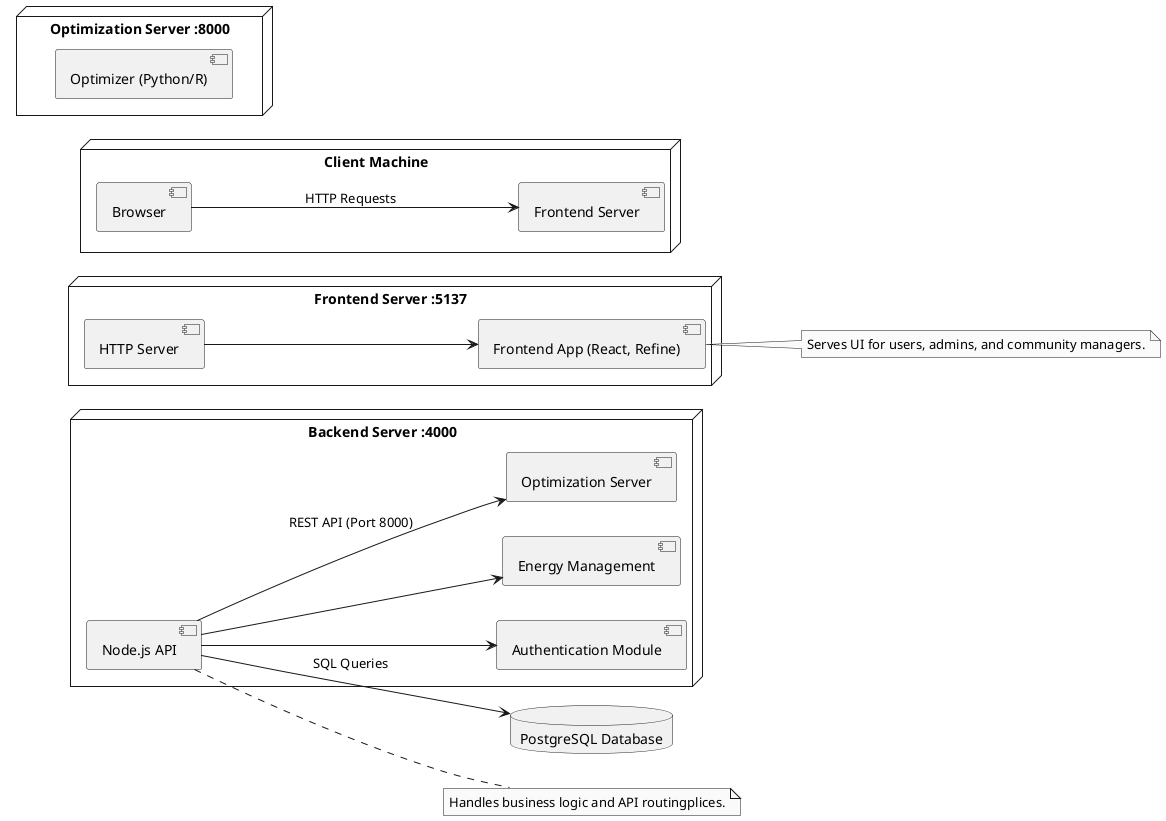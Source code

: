 @startuml
skinparam monochrome true
left to right direction
database "PostgreSQL Database"

node "Client Machine" {
  [Browser] --> [Frontend Server] : HTTP Requests
}

node "Frontend Server :5137" {
  [HTTP Server] --> [Frontend App (React, Refine)]
}

node "Backend Server :4000" {
  [Node.js API] --> [Authentication Module]
  [Node.js API] --> [Energy Management]
  [Node.js API] --> [PostgreSQL Database] : SQL Queries
  [Node.js API] --> [Optimization Server] : REST API (Port 8000)
}

node "Optimization Server :8000" {
  [Optimizer (Python/R)]
}



note right of [Frontend App (React, Refine)]
  Serves UI for users, admins, and community managers.
end note

note right of [Node.js API]
  Handles business logic and API routingplices.
end note

@enduml